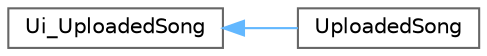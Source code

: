 digraph "类继承关系图"
{
 // LATEX_PDF_SIZE
  bgcolor="transparent";
  edge [fontname=Helvetica,fontsize=10,labelfontname=Helvetica,labelfontsize=10];
  node [fontname=Helvetica,fontsize=10,shape=box,height=0.2,width=0.4];
  rankdir="LR";
  Node0 [id="Node000000",label="Ui_UploadedSong",height=0.2,width=0.4,color="grey40", fillcolor="white", style="filled",URL="$class_ui___uploaded_song.html",tooltip=" "];
  Node0 -> Node1 [id="edge526_Node000000_Node000001",dir="back",color="steelblue1",style="solid",tooltip=" "];
  Node1 [id="Node000001",label="UploadedSong",height=0.2,width=0.4,color="grey40", fillcolor="white", style="filled",URL="$class_ui_1_1_uploaded_song.html",tooltip=" "];
}
